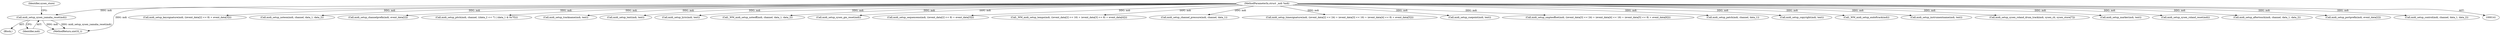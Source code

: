 digraph "0_wildmidi_660b513d99bced8783a4a5984ac2f742c74ebbdd_4@pointer" {
"1001512" [label="(Call,midi_setup_sysex_yamaha_reset(mdi))"];
"1000142" [label="(MethodParameterIn,struct _mdi *mdi)"];
"1001212" [label="(Call,midi_setup_keysignature(mdi, ((event_data[2] << 8) + event_data[3])))"];
"1000246" [label="(Call,midi_setup_noteon(mdi, channel, data_1, data_2))"];
"1000142" [label="(MethodParameterIn,struct _mdi *mdi)"];
"1001018" [label="(Call,midi_setup_channelprefix(mdi, event_data[2]))"];
"1000332" [label="(Call,midi_setup_pitch(mdi, channel, ((data_2 << 7) | (data_1 & 0x7f))))"];
"1001511" [label="(Block,)"];
"1000706" [label="(Call,midi_setup_trackname(mdi, text))"];
"1000450" [label="(Call,midi_setup_text(mdi, text))"];
"1000852" [label="(Call,midi_setup_lyric(mdi, text))"];
"1000219" [label="(Call,_WM_midi_setup_noteoff(mdi, channel, data_1, data_2))"];
"1001501" [label="(Call,midi_setup_sysex_gm_reset(mdi))"];
"1000369" [label="(Call,midi_setup_sequenceno(mdi, ((event_data[2] << 8) + event_data[3])))"];
"1001081" [label="(Call,_WM_midi_setup_tempo(mdi, ((event_data[2] << 16) + (event_data[3] << 8) + event_data[4])))"];
"1000314" [label="(Call,midi_setup_channel_pressure(mdi, channel, data_1))"];
"1001172" [label="(Call,midi_setup_timesignature(mdi, ((event_data[2] << 24) + (event_data[3] << 16) + (event_data[4] << 8) + event_data[5])))"];
"1001515" [label="(Identifier,sysex_store)"];
"1000998" [label="(Call,midi_setup_cuepoint(mdi, text))"];
"1001115" [label="(Call,midi_setup_smpteoffset(mdi, ((event_data[3] << 24) + (event_data[4] << 16) + (event_data[5] << 8) + event_data[6])))"];
"1000301" [label="(Call,midi_setup_patch(mdi, channel, data_1))"];
"1000633" [label="(Call,midi_setup_copyright(mdi, text))"];
"1001062" [label="(Call,_WM_midi_setup_endoftrack(mdi))"];
"1001513" [label="(Identifier,mdi)"];
"1000779" [label="(Call,midi_setup_instrumentname(mdi, text))"];
"1001512" [label="(Call,midi_setup_sysex_yamaha_reset(mdi))"];
"1001457" [label="(Call,midi_setup_sysex_roland_drum_track(mdi, sysex_ch, sysex_store[7]))"];
"1000925" [label="(Call,midi_setup_marker(mdi, text))"];
"1001483" [label="(Call,midi_setup_sysex_roland_reset(mdi))"];
"1000266" [label="(Call,midi_setup_aftertouch(mdi, channel, data_1, data_2))"];
"1001550" [label="(MethodReturn,uint32_t)"];
"1001040" [label="(Call,midi_setup_portprefix(mdi, event_data[2]))"];
"1000286" [label="(Call,midi_setup_control(mdi, channel, data_1, data_2))"];
"1001512" -> "1001511"  [label="AST: "];
"1001512" -> "1001513"  [label="CFG: "];
"1001513" -> "1001512"  [label="AST: "];
"1001515" -> "1001512"  [label="CFG: "];
"1001512" -> "1001550"  [label="DDG: mdi"];
"1001512" -> "1001550"  [label="DDG: midi_setup_sysex_yamaha_reset(mdi)"];
"1000142" -> "1001512"  [label="DDG: mdi"];
"1000142" -> "1000141"  [label="AST: "];
"1000142" -> "1001550"  [label="DDG: mdi"];
"1000142" -> "1000219"  [label="DDG: mdi"];
"1000142" -> "1000246"  [label="DDG: mdi"];
"1000142" -> "1000266"  [label="DDG: mdi"];
"1000142" -> "1000286"  [label="DDG: mdi"];
"1000142" -> "1000301"  [label="DDG: mdi"];
"1000142" -> "1000314"  [label="DDG: mdi"];
"1000142" -> "1000332"  [label="DDG: mdi"];
"1000142" -> "1000369"  [label="DDG: mdi"];
"1000142" -> "1000450"  [label="DDG: mdi"];
"1000142" -> "1000633"  [label="DDG: mdi"];
"1000142" -> "1000706"  [label="DDG: mdi"];
"1000142" -> "1000779"  [label="DDG: mdi"];
"1000142" -> "1000852"  [label="DDG: mdi"];
"1000142" -> "1000925"  [label="DDG: mdi"];
"1000142" -> "1000998"  [label="DDG: mdi"];
"1000142" -> "1001018"  [label="DDG: mdi"];
"1000142" -> "1001040"  [label="DDG: mdi"];
"1000142" -> "1001062"  [label="DDG: mdi"];
"1000142" -> "1001081"  [label="DDG: mdi"];
"1000142" -> "1001115"  [label="DDG: mdi"];
"1000142" -> "1001172"  [label="DDG: mdi"];
"1000142" -> "1001212"  [label="DDG: mdi"];
"1000142" -> "1001457"  [label="DDG: mdi"];
"1000142" -> "1001483"  [label="DDG: mdi"];
"1000142" -> "1001501"  [label="DDG: mdi"];
}
